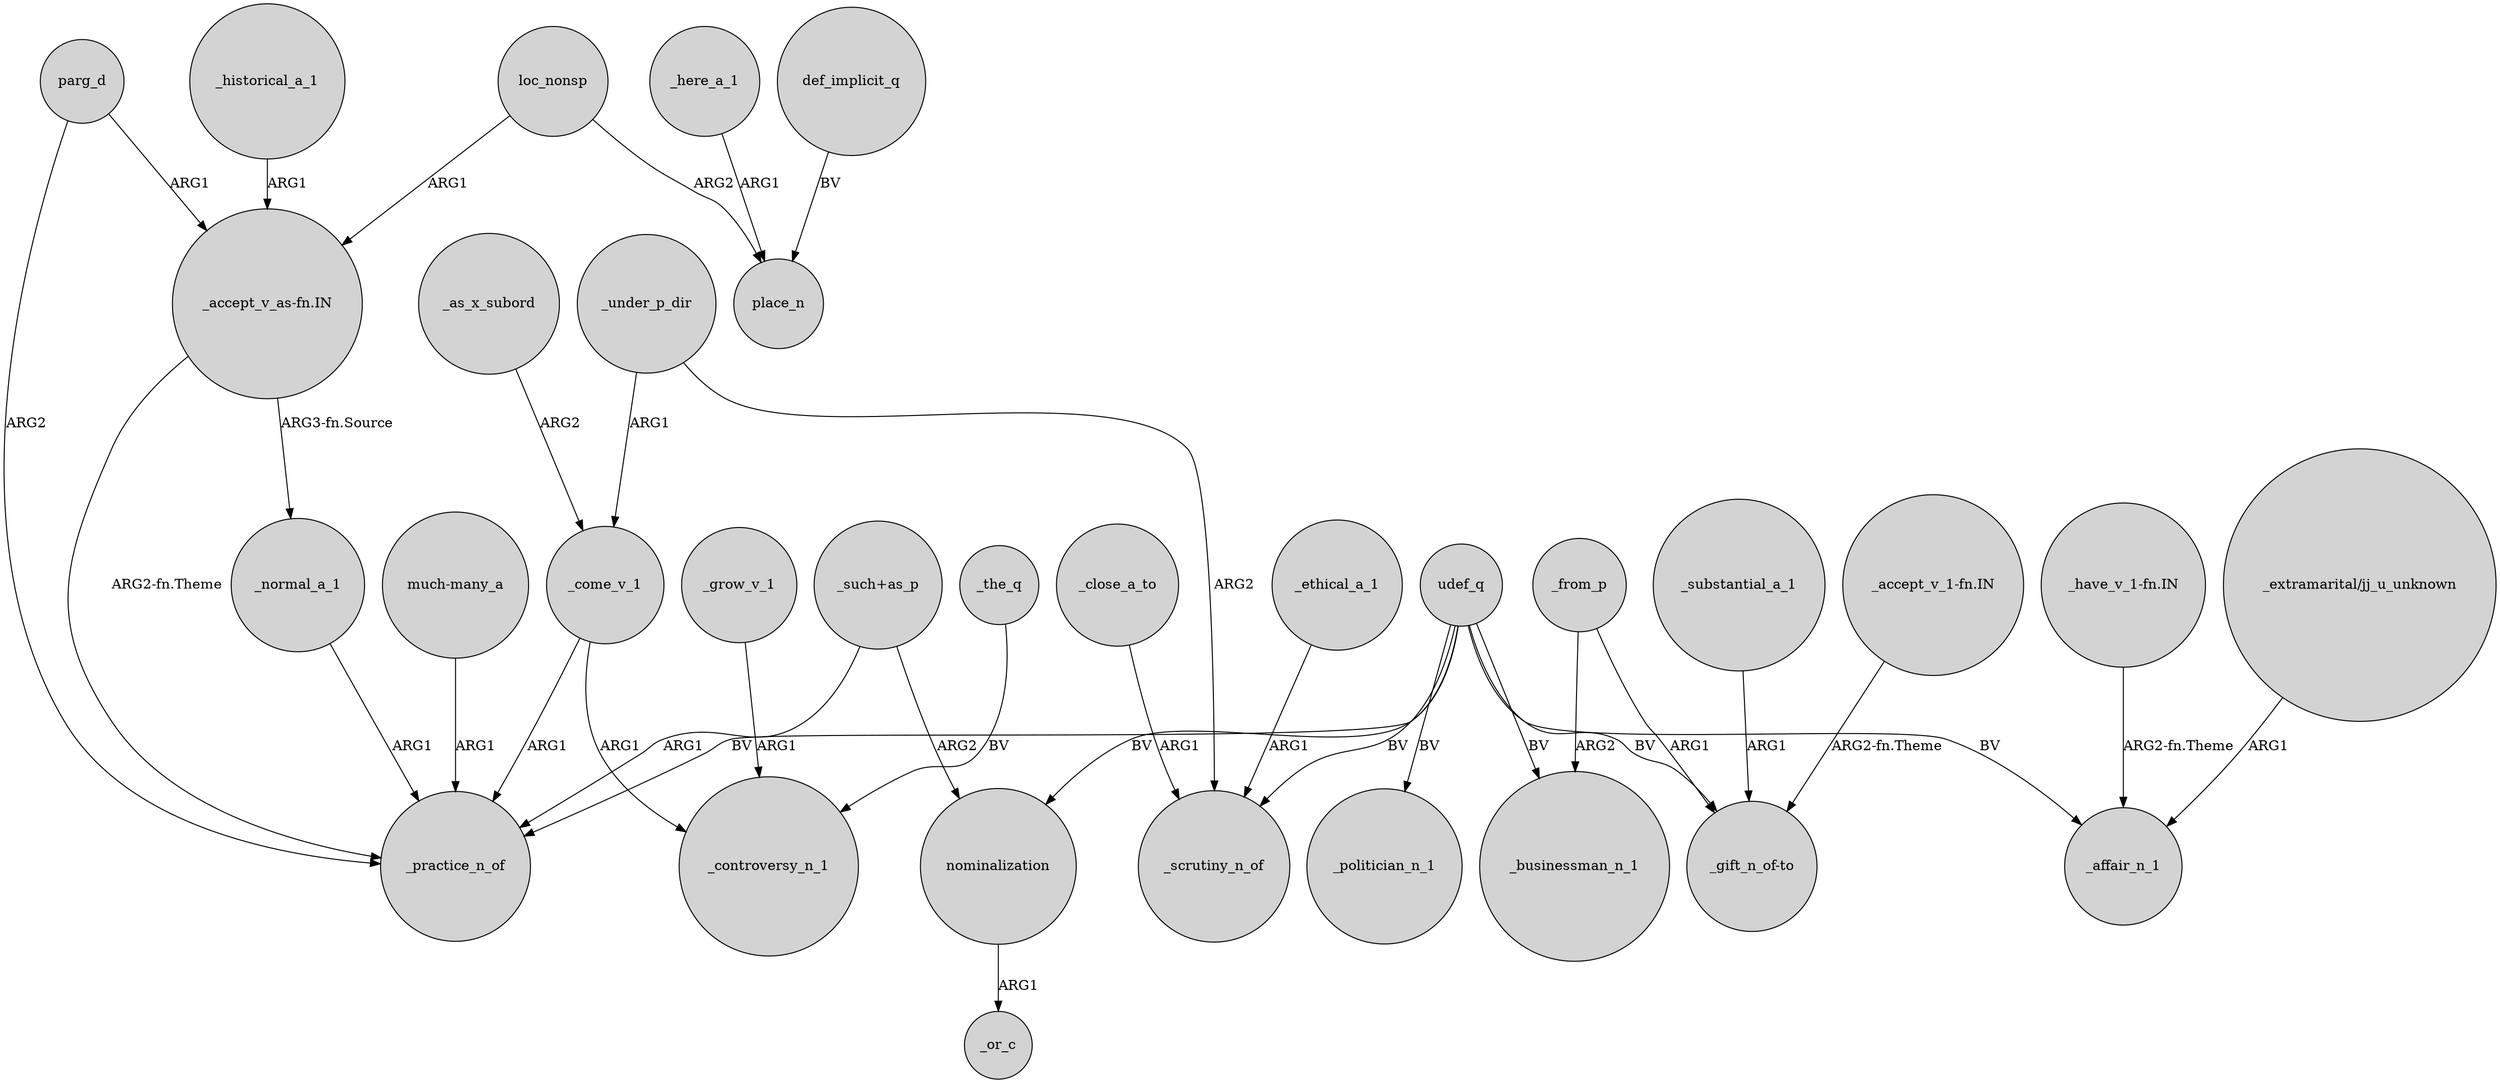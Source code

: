 digraph {
	node [shape=circle style=filled]
	"_such+as_p" -> nominalization [label=ARG2]
	"_such+as_p" -> _practice_n_of [label=ARG1]
	_come_v_1 -> _controversy_n_1 [label=ARG1]
	_here_a_1 -> place_n [label=ARG1]
	udef_q -> _businessman_n_1 [label=BV]
	_substantial_a_1 -> "_gift_n_of-to" [label=ARG1]
	_ethical_a_1 -> _scrutiny_n_of [label=ARG1]
	_come_v_1 -> _practice_n_of [label=ARG1]
	udef_q -> _affair_n_1 [label=BV]
	_under_p_dir -> _come_v_1 [label=ARG1]
	parg_d -> "_accept_v_as-fn.IN" [label=ARG1]
	def_implicit_q -> place_n [label=BV]
	_normal_a_1 -> _practice_n_of [label=ARG1]
	loc_nonsp -> "_accept_v_as-fn.IN" [label=ARG1]
	udef_q -> "_gift_n_of-to" [label=BV]
	"much-many_a" -> _practice_n_of [label=ARG1]
	"_extramarital/jj_u_unknown" -> _affair_n_1 [label=ARG1]
	_historical_a_1 -> "_accept_v_as-fn.IN" [label=ARG1]
	"_accept_v_1-fn.IN" -> "_gift_n_of-to" [label="ARG2-fn.Theme"]
	udef_q -> _politician_n_1 [label=BV]
	_the_q -> _controversy_n_1 [label=BV]
	"_accept_v_as-fn.IN" -> _practice_n_of [label="ARG2-fn.Theme"]
	"_accept_v_as-fn.IN" -> _normal_a_1 [label="ARG3-fn.Source"]
	"_have_v_1-fn.IN" -> _affair_n_1 [label="ARG2-fn.Theme"]
	_from_p -> "_gift_n_of-to" [label=ARG1]
	udef_q -> _scrutiny_n_of [label=BV]
	_under_p_dir -> _scrutiny_n_of [label=ARG2]
	nominalization -> _or_c [label=ARG1]
	udef_q -> nominalization [label=BV]
	_from_p -> _businessman_n_1 [label=ARG2]
	loc_nonsp -> place_n [label=ARG2]
	_as_x_subord -> _come_v_1 [label=ARG2]
	_close_a_to -> _scrutiny_n_of [label=ARG1]
	_grow_v_1 -> _controversy_n_1 [label=ARG1]
	udef_q -> _practice_n_of [label=BV]
	parg_d -> _practice_n_of [label=ARG2]
}
